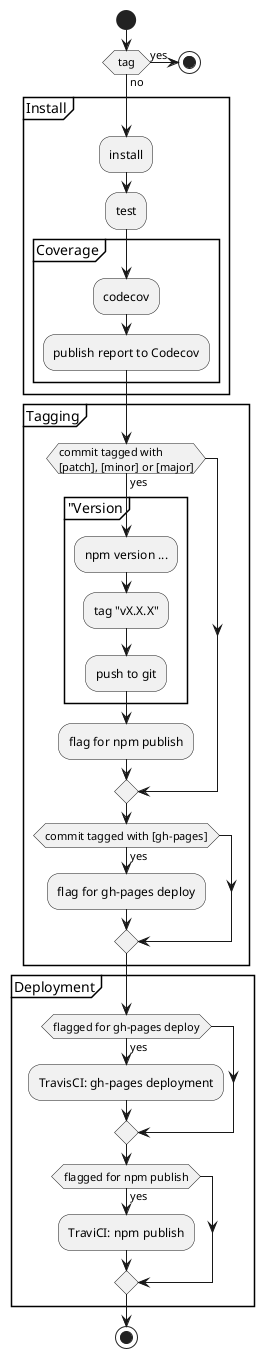 @startuml
skinparam monochrome true

start

if (tag) then (no)
else (yes)
 stop
endif

partition "Install" {
 :install;
 :test;
 partition "Coverage" {
  :codecov;
  :publish report to Codecov;
 }
}

partition "Tagging" {

 if (commit tagged with\n[patch], [minor] or [major]) then (yes)
   partition "Version {
     :npm version ...;
     :tag "vX.X.X";
     :push to git;
   }
   :flag for npm publish;
 endif

 if (commit tagged with [gh-pages]) then (yes)
   :flag for gh-pages deploy;
 endif

}

partition "Deployment" {

 if (flagged for gh-pages deploy) then (yes)
   :TravisCI: gh-pages deployment;
 endif

 if (flagged for npm publish) then (yes)
   :TraviCI: npm publish;
 endif

}

stop
@enduml